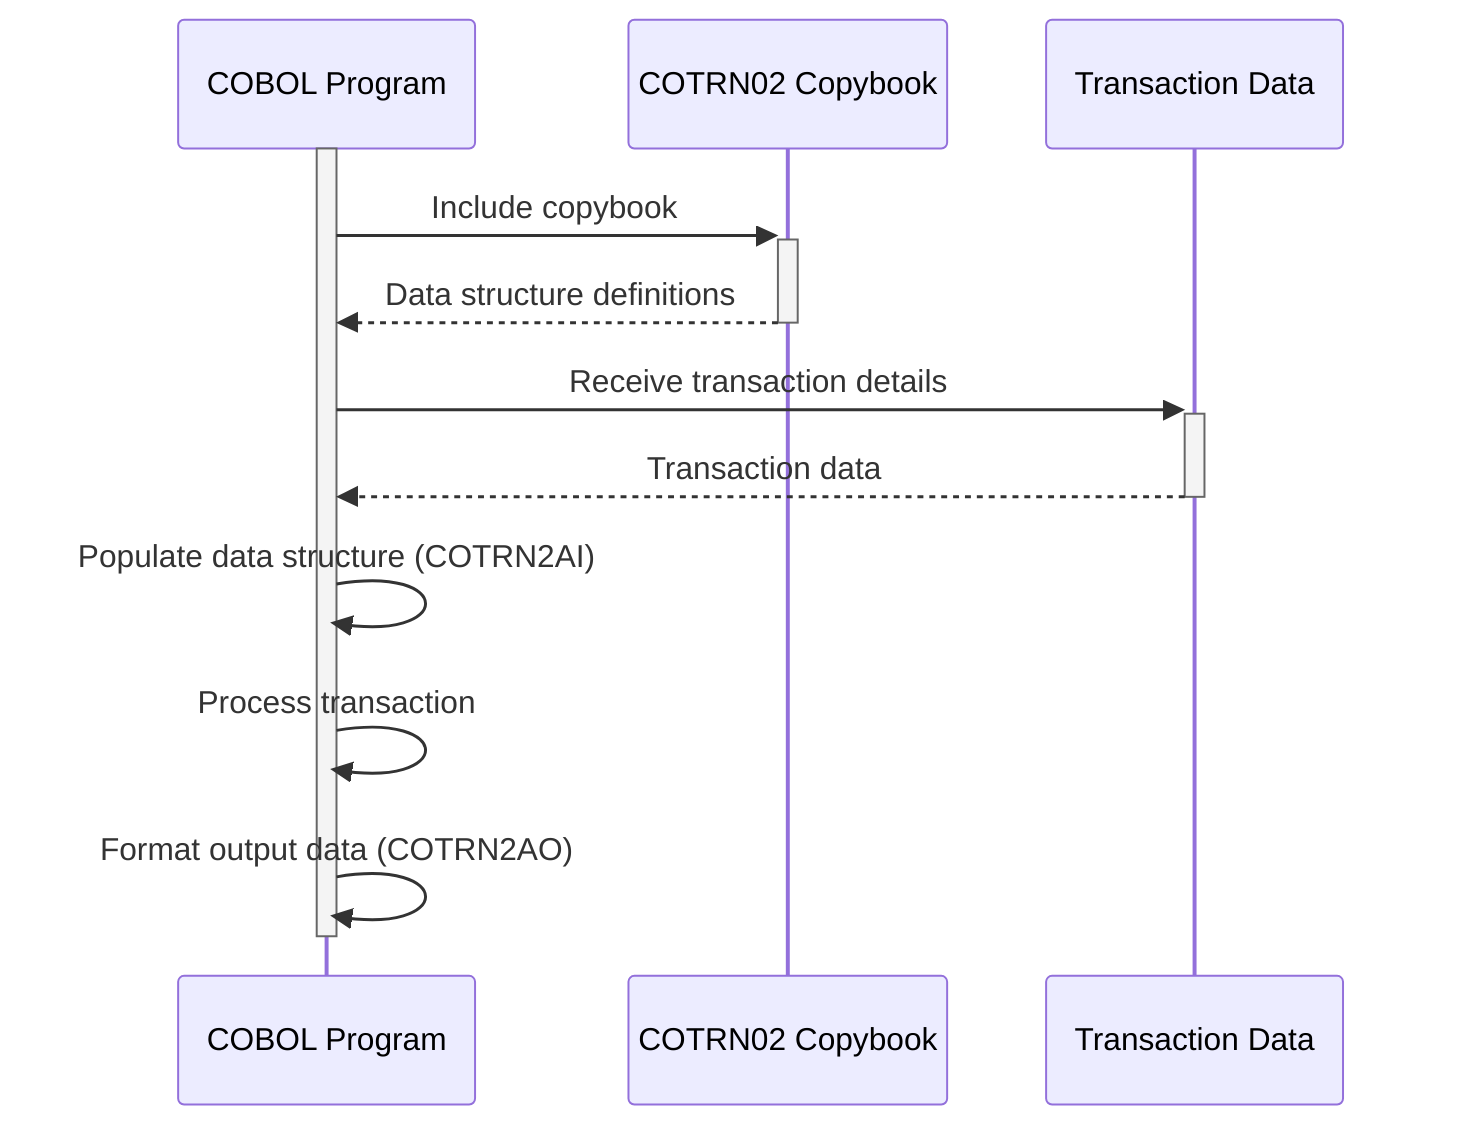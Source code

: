 sequenceDiagram
    participant COBOL Program
    participant COTRN02 Copybook
    participant Transaction Data

    activate COBOL Program
    COBOL Program->>+COTRN02 Copybook: Include copybook
    COTRN02 Copybook-->>-COBOL Program: Data structure definitions

    COBOL Program->>+Transaction Data: Receive transaction details
    Transaction Data-->>-COBOL Program: Transaction data

    COBOL Program->>COBOL Program: Populate data structure (COTRN2AI)
    COBOL Program->>COBOL Program: Process transaction
    COBOL Program->>COBOL Program: Format output data (COTRN2AO)
    deactivate COBOL Program